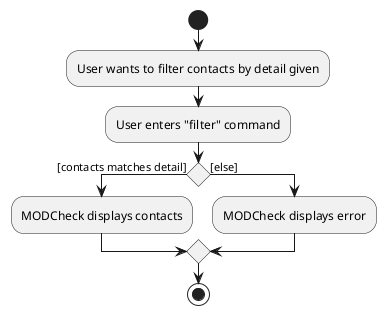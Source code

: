 @startuml

start
:User wants to filter contacts by detail given;
:User enters "filter" command;
if () then ([contacts matches detail])
    :MODCheck displays contacts;
else ([else])
    :MODCheck displays error;
endif
stop
@enduml
